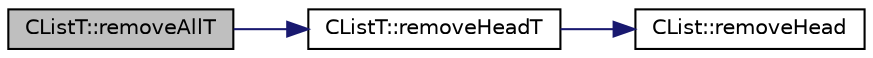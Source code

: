 digraph "CListT::removeAllT"
{
  edge [fontname="Helvetica",fontsize="10",labelfontname="Helvetica",labelfontsize="10"];
  node [fontname="Helvetica",fontsize="10",shape=record];
  rankdir="LR";
  Node1 [label="CListT::removeAllT",height=0.2,width=0.4,color="black", fillcolor="grey75", style="filled" fontcolor="black"];
  Node1 -> Node2 [color="midnightblue",fontsize="10",style="solid",fontname="Helvetica"];
  Node2 [label="CListT::removeHeadT",height=0.2,width=0.4,color="black", fillcolor="white", style="filled",URL="$da/d59/class_c_list_t.html#a8d5f6f7d4251425a6583f4ffe6ccdd37"];
  Node2 -> Node3 [color="midnightblue",fontsize="10",style="solid",fontname="Helvetica"];
  Node3 [label="CList::removeHead",height=0.2,width=0.4,color="black", fillcolor="white", style="filled",URL="$df/db6/class_c_list.html#a0e0dfa3bc3d93b9708d4a454e91d0994"];
}
